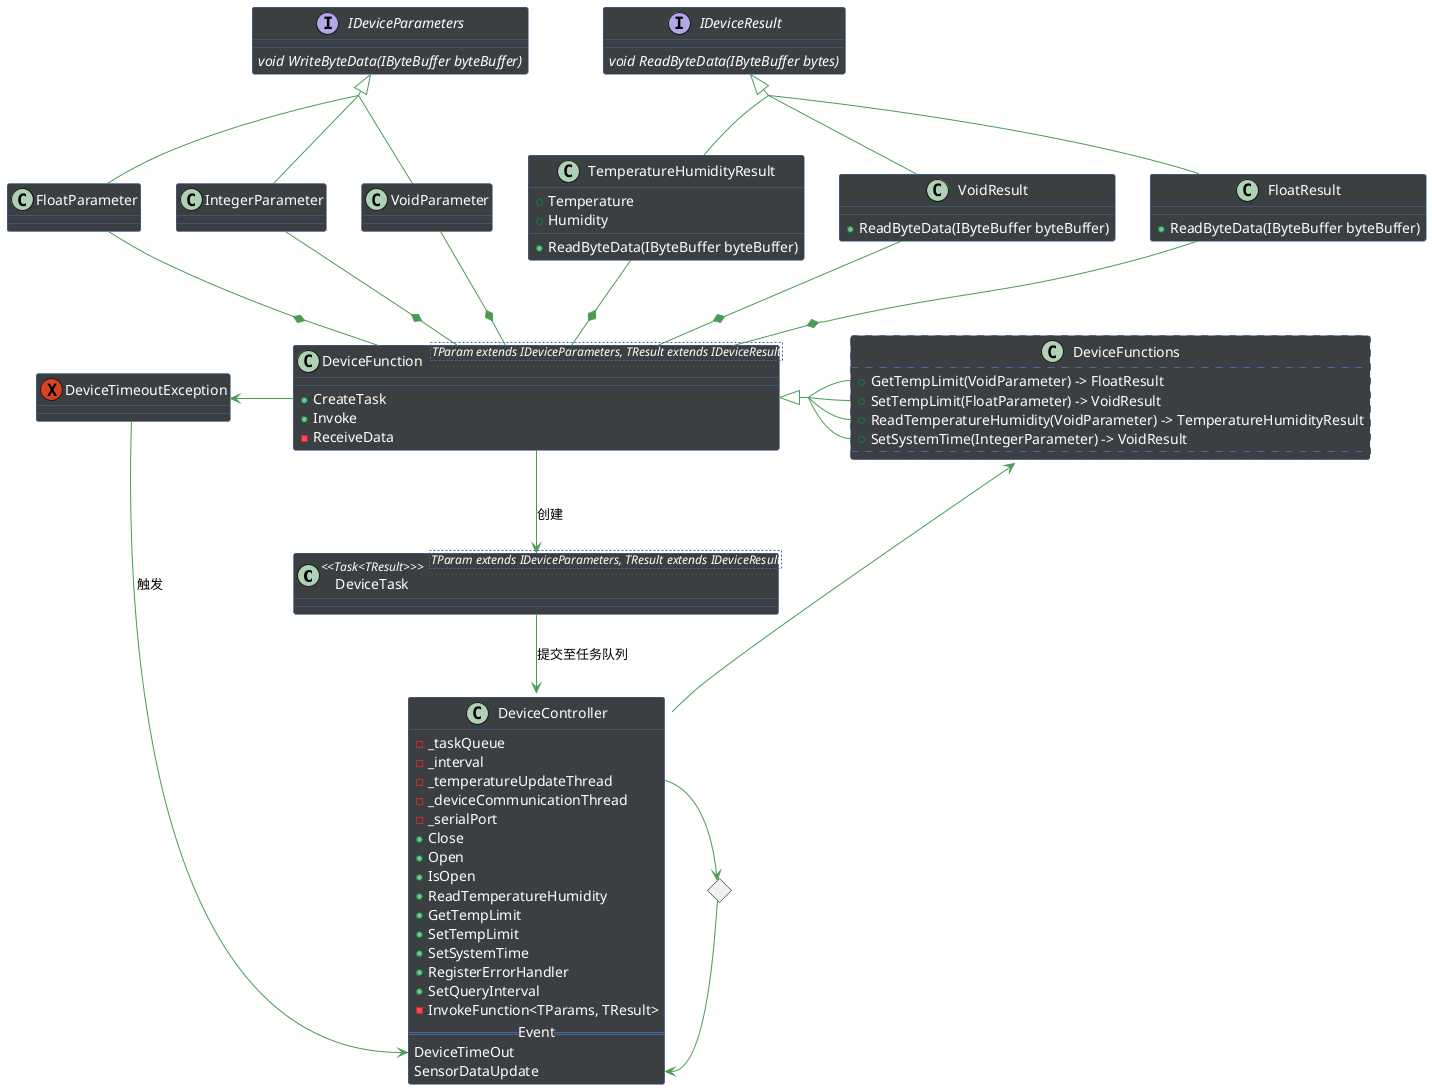 @startuml
'https://plantuml.com/class-diagram
skinparam backgroundColor transparent
skinparam groupInheritance 2
skinparam classFontColor automatic
skinparam class {
ArrowColor #499c54
BackgroundColor #3c3f41
BorderColor #436ca6
}

skinparam arrow{
    FontColor Black
}

skinparam ClassAttribute{
    FontColor White
}

skinparam ClassStereotype{
    FontColor White
}


skinparam component YellowGreen

class DeviceTask<TParam extends IDeviceParameters, TResult extends IDeviceResult> <<Task<TResult>>>{
    
}

exception DeviceTimeoutException{
}

class DeviceFunction<TParam extends IDeviceParameters, TResult extends IDeviceResult>{
    {method} + CreateTask
    {method} + Invoke
    {method} - ReceiveData
}

together{
interface IDeviceParameters
{
    {abstract} void WriteByteData(IByteBuffer byteBuffer)
}

interface IDeviceResult
{
    {abstract} void ReadByteData(IByteBuffer bytes)
}
}
together{
class DeviceController{
    {field} - _taskQueue
    {field} - _interval
    {field} - _temperatureUpdateThread
    {field} - _deviceCommunicationThread
    {field} - _serialPort
    {method} + Close
    {method} + Open
    {method} + IsOpen
    {method} + ReadTemperatureHumidity
    {method} + GetTempLimit
    {method} + SetTempLimit
    {method} + SetSystemTime
    {method} + RegisterErrorHandler
    {method} + SetQueryInterval
    {method} - InvokeFunction<TParams, TResult>
    ==Event==
    DeviceTimeOut
    SensorDataUpdate
}
diamond a
'diamond b
}
class FloatResult {
    + ReadByteData(IByteBuffer byteBuffer)
}
class TemperatureHumidityResult{
    + ReadByteData(IByteBuffer byteBuffer)
    {field} + Temperature
    {field} + Humidity
}
class VoidResult{
    + ReadByteData(IByteBuffer byteBuffer)
}

static class DeviceFunctions #line.dashed{
    {field} + GetTempLimit(VoidParameter) -> FloatResult
    {field} + SetTempLimit(FloatParameter) -> VoidResult
    {field} + ReadTemperatureHumidity(VoidParameter) -> TemperatureHumidityResult
    {field} + SetSystemTime(IntegerParameter) -> VoidResult
}


DeviceFunction <|-right- DeviceFunctions::GetTempLimit 
DeviceFunction <|-right- DeviceFunctions::SetSystemTime 
DeviceFunction <|-right- DeviceFunctions::SetTempLimit 
DeviceFunction <|-right- DeviceFunctions::ReadTemperatureHumidity
 

DeviceFunction::TResult *-up- FloatResult
DeviceFunction::TResult *-up- VoidResult
DeviceFunction::TResult *-up- TemperatureHumidityResult
DeviceFunction::TParam *-up- VoidParameter
DeviceFunction::TParam *-up- IntegerParameter
DeviceFunction::TParam *-up- FloatParameter


IDeviceResult <|-- FloatResult
IDeviceResult <|-- VoidResult
IDeviceResult <|-- TemperatureHumidityResult
IDeviceParameters <|-- VoidParameter
IDeviceParameters <|-- IntegerParameter
IDeviceParameters <|-- FloatParameter

DeviceController::DeviceTimeOut <-left- DeviceTimeoutException : 触发
'DeviceController::_deviceCommunicationThread --> DeviceFunction::Invoke
DeviceController <-up- DeviceTask : 提交至任务队列
'DeviceController::__deviceCommunicationThread <-down- DeviceController::_taskQueue

DeviceTimeoutException <-right- DeviceFunction::Invoke

DeviceFunctions <-right- DeviceController

'DeviceController::SetTempLimit -left> b 
'DeviceController::SetTempLimit -left> b 
'DeviceController::SetTempLimit -left> b 
'DeviceController::SetTempLimit -left> b 
'b -left-> DeviceController::_taskQueue

DeviceController::SensorDataUpdate <-- a
a <-left- DeviceController::_temperatureUpdateThread

DeviceTask <-up- DeviceFunction : 创建



@enduml